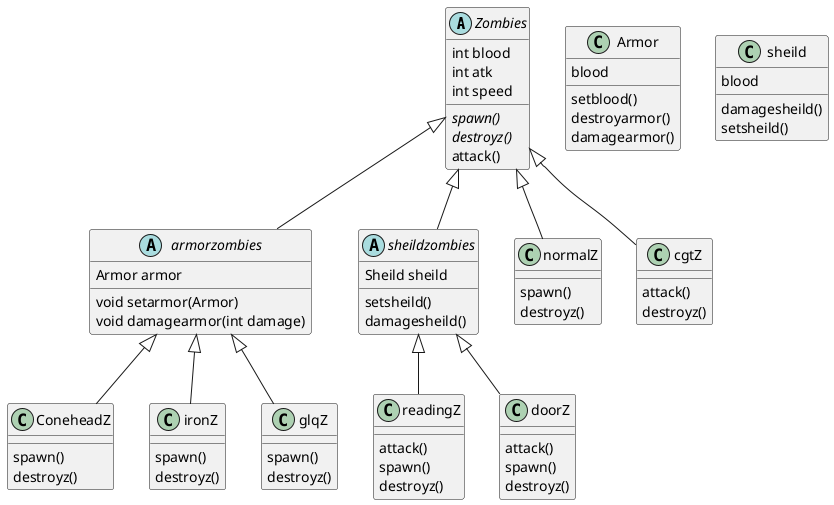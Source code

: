 @startuml
'https://plantuml.com/class-diagram
abstract class Zombies{
int blood
int atk
int speed
{abstract} spawn()
{abstract} destroyz()
attack()
}
abstract class armorzombies {
Armor armor
void setarmor(Armor)
void damagearmor(int damage)
}
Zombies<|--armorzombies
abstract class sheildzombies{
Sheild sheild
setsheild()
damagesheild()
}
Zombies<|--sheildzombies
class normalZ{
spawn()
destroyz()
}
class ConeheadZ{
spawn()
destroyz()
}
class ironZ{
spawn()
destroyz()
}
class cgtZ{
attack()
destroyz()
}
class readingZ{
attack()
spawn()
destroyz()
}
class doorZ{
attack()
spawn()
destroyz()
}
class glqZ{
spawn()
destroyz()
}
class Armor{
blood
setblood()
destroyarmor()
damagearmor()
}
class sheild{
blood
damagesheild()
setsheild()
}
armorzombies<|--glqZ
sheildzombies<|-- doorZ
sheildzombies<|-- readingZ
Zombies<|--cgtZ
armorzombies<|--ironZ
armorzombies<|--ConeheadZ
Zombies<|--normalZ
@enduml